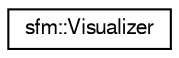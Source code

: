 digraph "Graphical Class Hierarchy"
{
  edge [fontname="FreeSans",fontsize="10",labelfontname="FreeSans",labelfontsize="10"];
  node [fontname="FreeSans",fontsize="10",shape=record];
  rankdir="LR";
  Node0 [label="sfm::Visualizer",height=0.2,width=0.4,color="black", fillcolor="white", style="filled",URL="$classsfm_1_1_visualizer.html"];
}
